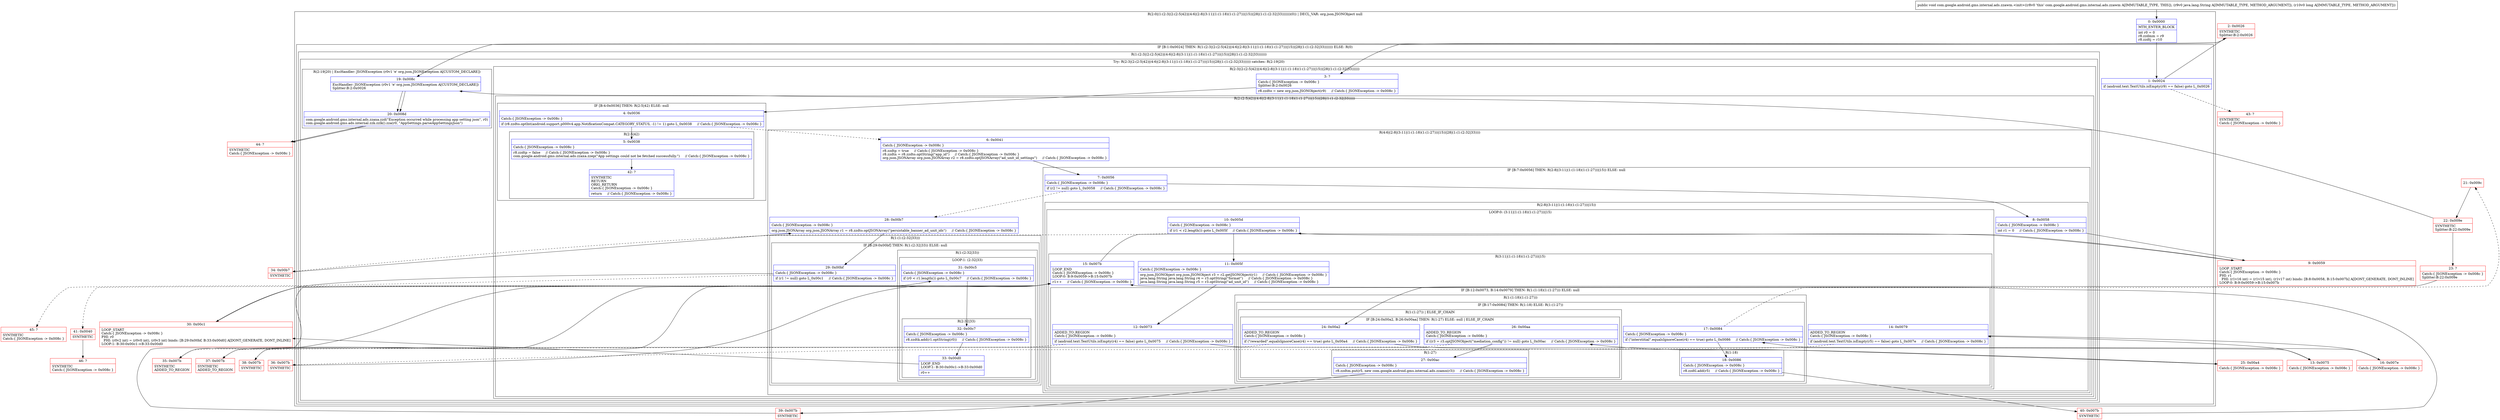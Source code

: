 digraph "CFG forcom.google.android.gms.internal.ads.zzawm.\<init\>(Ljava\/lang\/String;J)V" {
subgraph cluster_Region_970104 {
label = "R(2:0|(1:(2:3|(2:(2:5|42)|(4:6|(2:8|(3:11|(1:(1:18)(1:(1:27)))|15))|28|(1:(1:(2:32|33)))))))(0)) | DECL_VAR: org.json.JSONObject null\l";
node [shape=record,color=blue];
Node_0 [shape=record,label="{0\:\ 0x0000|MTH_ENTER_BLOCK\l|int r0 = 0\lr8.zzdmm = r9\lr8.zzdtj = r10\l}"];
subgraph cluster_IfRegion_325648204 {
label = "IF [B:1:0x0024] THEN: R(1:(2:3|(2:(2:5|42)|(4:6|(2:8|(3:11|(1:(1:18)(1:(1:27)))|15))|28|(1:(1:(2:32|33))))))) ELSE: R(0)";
node [shape=record,color=blue];
Node_1 [shape=record,label="{1\:\ 0x0024|if (android.text.TextUtils.isEmpty(r9) == false) goto L_0x0026\l}"];
subgraph cluster_Region_347738773 {
label = "R(1:(2:3|(2:(2:5|42)|(4:6|(2:8|(3:11|(1:(1:18)(1:(1:27)))|15))|28|(1:(1:(2:32|33)))))))";
node [shape=record,color=blue];
subgraph cluster_TryCatchRegion_1300870746 {
label = "Try: R(2:3|(2:(2:5|42)|(4:6|(2:8|(3:11|(1:(1:18)(1:(1:27)))|15))|28|(1:(1:(2:32|33)))))) catches: R(2:19|20)";
node [shape=record,color=blue];
subgraph cluster_Region_2066462239 {
label = "R(2:3|(2:(2:5|42)|(4:6|(2:8|(3:11|(1:(1:18)(1:(1:27)))|15))|28|(1:(1:(2:32|33))))))";
node [shape=record,color=blue];
Node_3 [shape=record,label="{3\:\ ?|Catch:\{ JSONException \-\> 0x008c \}\lSplitter:B:2:0x0026\l|r8.zzdto = new org.json.JSONObject(r9)     \/\/ Catch:\{ JSONException \-\> 0x008c \}\l}"];
subgraph cluster_Region_804103337 {
label = "R(2:(2:5|42)|(4:6|(2:8|(3:11|(1:(1:18)(1:(1:27)))|15))|28|(1:(1:(2:32|33)))))";
node [shape=record,color=blue];
subgraph cluster_IfRegion_1804019067 {
label = "IF [B:4:0x0036] THEN: R(2:5|42) ELSE: null";
node [shape=record,color=blue];
Node_4 [shape=record,label="{4\:\ 0x0036|Catch:\{ JSONException \-\> 0x008c \}\l|if (r8.zzdto.optInt(android.support.p000v4.app.NotificationCompat.CATEGORY_STATUS, \-1) != 1) goto L_0x0038     \/\/ Catch:\{ JSONException \-\> 0x008c \}\l}"];
subgraph cluster_Region_1799120183 {
label = "R(2:5|42)";
node [shape=record,color=blue];
Node_5 [shape=record,label="{5\:\ 0x0038|Catch:\{ JSONException \-\> 0x008c \}\l|r8.zzdtp = false     \/\/ Catch:\{ JSONException \-\> 0x008c \}\lcom.google.android.gms.internal.ads.zzaxa.zzep(\"App settings could not be fetched successfully.\")     \/\/ Catch:\{ JSONException \-\> 0x008c \}\l}"];
Node_42 [shape=record,label="{42\:\ ?|SYNTHETIC\lRETURN\lORIG_RETURN\lCatch:\{ JSONException \-\> 0x008c \}\l|return     \/\/ Catch:\{ JSONException \-\> 0x008c \}\l}"];
}
}
subgraph cluster_Region_1311276675 {
label = "R(4:6|(2:8|(3:11|(1:(1:18)(1:(1:27)))|15))|28|(1:(1:(2:32|33))))";
node [shape=record,color=blue];
Node_6 [shape=record,label="{6\:\ 0x0041|Catch:\{ JSONException \-\> 0x008c \}\l|r8.zzdtp = true     \/\/ Catch:\{ JSONException \-\> 0x008c \}\lr8.zzdtn = r8.zzdto.optString(\"app_id\")     \/\/ Catch:\{ JSONException \-\> 0x008c \}\lorg.json.JSONArray org.json.JSONArray r2 = r8.zzdto.optJSONArray(\"ad_unit_id_settings\")     \/\/ Catch:\{ JSONException \-\> 0x008c \}\l}"];
subgraph cluster_IfRegion_943394611 {
label = "IF [B:7:0x0056] THEN: R(2:8|(3:11|(1:(1:18)(1:(1:27)))|15)) ELSE: null";
node [shape=record,color=blue];
Node_7 [shape=record,label="{7\:\ 0x0056|Catch:\{ JSONException \-\> 0x008c \}\l|if (r2 != null) goto L_0x0058     \/\/ Catch:\{ JSONException \-\> 0x008c \}\l}"];
subgraph cluster_Region_120588165 {
label = "R(2:8|(3:11|(1:(1:18)(1:(1:27)))|15))";
node [shape=record,color=blue];
Node_8 [shape=record,label="{8\:\ 0x0058|Catch:\{ JSONException \-\> 0x008c \}\l|int r1 = 0     \/\/ Catch:\{ JSONException \-\> 0x008c \}\l}"];
subgraph cluster_LoopRegion_2064301991 {
label = "LOOP:0: (3:11|(1:(1:18)(1:(1:27)))|15)";
node [shape=record,color=blue];
Node_10 [shape=record,label="{10\:\ 0x005d|Catch:\{ JSONException \-\> 0x008c \}\l|if (r1 \< r2.length()) goto L_0x005f     \/\/ Catch:\{ JSONException \-\> 0x008c \}\l}"];
subgraph cluster_Region_1782806894 {
label = "R(3:11|(1:(1:18)(1:(1:27)))|15)";
node [shape=record,color=blue];
Node_11 [shape=record,label="{11\:\ 0x005f|Catch:\{ JSONException \-\> 0x008c \}\l|org.json.JSONObject org.json.JSONObject r3 = r2.getJSONObject(r1)     \/\/ Catch:\{ JSONException \-\> 0x008c \}\ljava.lang.String java.lang.String r4 = r3.optString(\"format\")     \/\/ Catch:\{ JSONException \-\> 0x008c \}\ljava.lang.String java.lang.String r5 = r3.optString(\"ad_unit_id\")     \/\/ Catch:\{ JSONException \-\> 0x008c \}\l}"];
subgraph cluster_IfRegion_1477501705 {
label = "IF [B:12:0x0073, B:14:0x0079] THEN: R(1:(1:18)(1:(1:27))) ELSE: null";
node [shape=record,color=blue];
Node_12 [shape=record,label="{12\:\ 0x0073|ADDED_TO_REGION\lCatch:\{ JSONException \-\> 0x008c \}\l|if (android.text.TextUtils.isEmpty(r4) == false) goto L_0x0075     \/\/ Catch:\{ JSONException \-\> 0x008c \}\l}"];
Node_14 [shape=record,label="{14\:\ 0x0079|ADDED_TO_REGION\lCatch:\{ JSONException \-\> 0x008c \}\l|if (android.text.TextUtils.isEmpty(r5) == false) goto L_0x007e     \/\/ Catch:\{ JSONException \-\> 0x008c \}\l}"];
subgraph cluster_Region_1291959553 {
label = "R(1:(1:18)(1:(1:27)))";
node [shape=record,color=blue];
subgraph cluster_IfRegion_688245262 {
label = "IF [B:17:0x0084] THEN: R(1:18) ELSE: R(1:(1:27))";
node [shape=record,color=blue];
Node_17 [shape=record,label="{17\:\ 0x0084|Catch:\{ JSONException \-\> 0x008c \}\l|if (\"interstitial\".equalsIgnoreCase(r4) == true) goto L_0x0086     \/\/ Catch:\{ JSONException \-\> 0x008c \}\l}"];
subgraph cluster_Region_781122692 {
label = "R(1:18)";
node [shape=record,color=blue];
Node_18 [shape=record,label="{18\:\ 0x0086|Catch:\{ JSONException \-\> 0x008c \}\l|r8.zzdtl.add(r5)     \/\/ Catch:\{ JSONException \-\> 0x008c \}\l}"];
}
subgraph cluster_Region_252412132 {
label = "R(1:(1:27)) | ELSE_IF_CHAIN\l";
node [shape=record,color=blue];
subgraph cluster_IfRegion_694777667 {
label = "IF [B:24:0x00a2, B:26:0x00aa] THEN: R(1:27) ELSE: null | ELSE_IF_CHAIN\l";
node [shape=record,color=blue];
Node_24 [shape=record,label="{24\:\ 0x00a2|ADDED_TO_REGION\lCatch:\{ JSONException \-\> 0x008c \}\l|if (\"rewarded\".equalsIgnoreCase(r4) == true) goto L_0x00a4     \/\/ Catch:\{ JSONException \-\> 0x008c \}\l}"];
Node_26 [shape=record,label="{26\:\ 0x00aa|ADDED_TO_REGION\lCatch:\{ JSONException \-\> 0x008c \}\l|if ((r3 = r3.optJSONObject(\"mediation_config\")) != null) goto L_0x00ac     \/\/ Catch:\{ JSONException \-\> 0x008c \}\l}"];
subgraph cluster_Region_1287603577 {
label = "R(1:27)";
node [shape=record,color=blue];
Node_27 [shape=record,label="{27\:\ 0x00ac|Catch:\{ JSONException \-\> 0x008c \}\l|r8.zzdtm.put(r5, new com.google.android.gms.internal.ads.zzamn(r3))     \/\/ Catch:\{ JSONException \-\> 0x008c \}\l}"];
}
}
}
}
}
}
Node_15 [shape=record,label="{15\:\ 0x007b|LOOP_END\lCatch:\{ JSONException \-\> 0x008c \}\lLOOP:0: B:9:0x0059\-\>B:15:0x007b\l|r1++     \/\/ Catch:\{ JSONException \-\> 0x008c \}\l}"];
}
}
}
}
Node_28 [shape=record,label="{28\:\ 0x00b7|Catch:\{ JSONException \-\> 0x008c \}\l|org.json.JSONArray org.json.JSONArray r1 = r8.zzdto.optJSONArray(\"persistable_banner_ad_unit_ids\")     \/\/ Catch:\{ JSONException \-\> 0x008c \}\l}"];
subgraph cluster_Region_1568002179 {
label = "R(1:(1:(2:32|33)))";
node [shape=record,color=blue];
subgraph cluster_IfRegion_1729289923 {
label = "IF [B:29:0x00bf] THEN: R(1:(2:32|33)) ELSE: null";
node [shape=record,color=blue];
Node_29 [shape=record,label="{29\:\ 0x00bf|Catch:\{ JSONException \-\> 0x008c \}\l|if (r1 != null) goto L_0x00c1     \/\/ Catch:\{ JSONException \-\> 0x008c \}\l}"];
subgraph cluster_Region_1441268679 {
label = "R(1:(2:32|33))";
node [shape=record,color=blue];
subgraph cluster_LoopRegion_72934726 {
label = "LOOP:1: (2:32|33)";
node [shape=record,color=blue];
Node_31 [shape=record,label="{31\:\ 0x00c5|Catch:\{ JSONException \-\> 0x008c \}\l|if (r0 \< r1.length()) goto L_0x00c7     \/\/ Catch:\{ JSONException \-\> 0x008c \}\l}"];
subgraph cluster_Region_521259305 {
label = "R(2:32|33)";
node [shape=record,color=blue];
Node_32 [shape=record,label="{32\:\ 0x00c7|Catch:\{ JSONException \-\> 0x008c \}\l|r8.zzdtk.add(r1.optString(r0))     \/\/ Catch:\{ JSONException \-\> 0x008c \}\l}"];
Node_33 [shape=record,label="{33\:\ 0x00d0|LOOP_END\lLOOP:1: B:30:0x00c1\-\>B:33:0x00d0\l|r0++\l}"];
}
}
}
}
}
}
}
}
subgraph cluster_Region_364991950 {
label = "R(2:19|20) | ExcHandler: JSONException (r0v1 'e' org.json.JSONException A[CUSTOM_DECLARE])\l";
node [shape=record,color=blue];
Node_19 [shape=record,label="{19\:\ 0x008c|ExcHandler: JSONException (r0v1 'e' org.json.JSONException A[CUSTOM_DECLARE])\lSplitter:B:2:0x0026\l}"];
Node_20 [shape=record,label="{20\:\ 0x008d|com.google.android.gms.internal.ads.zzaxa.zzd(\"Exception occurred while processing app setting json\", r0)\lcom.google.android.gms.ads.internal.zzk.zzlk().zza(r0, \"AppSettings.parseAppSettingsJson\")\l}"];
}
}
}
subgraph cluster_Region_1184820018 {
label = "R(0)";
node [shape=record,color=blue];
}
}
}
subgraph cluster_Region_364991950 {
label = "R(2:19|20) | ExcHandler: JSONException (r0v1 'e' org.json.JSONException A[CUSTOM_DECLARE])\l";
node [shape=record,color=blue];
Node_19 [shape=record,label="{19\:\ 0x008c|ExcHandler: JSONException (r0v1 'e' org.json.JSONException A[CUSTOM_DECLARE])\lSplitter:B:2:0x0026\l}"];
Node_20 [shape=record,label="{20\:\ 0x008d|com.google.android.gms.internal.ads.zzaxa.zzd(\"Exception occurred while processing app setting json\", r0)\lcom.google.android.gms.ads.internal.zzk.zzlk().zza(r0, \"AppSettings.parseAppSettingsJson\")\l}"];
}
Node_2 [shape=record,color=red,label="{2\:\ 0x0026|SYNTHETIC\lSplitter:B:2:0x0026\l}"];
Node_9 [shape=record,color=red,label="{9\:\ 0x0059|LOOP_START\lCatch:\{ JSONException \-\> 0x008c \}\lPHI: r1 \l  PHI: (r1v16 int) = (r1v15 int), (r1v17 int) binds: [B:8:0x0058, B:15:0x007b] A[DONT_GENERATE, DONT_INLINE]\lLOOP:0: B:9:0x0059\-\>B:15:0x007b\l}"];
Node_13 [shape=record,color=red,label="{13\:\ 0x0075|Catch:\{ JSONException \-\> 0x008c \}\l}"];
Node_16 [shape=record,color=red,label="{16\:\ 0x007e|Catch:\{ JSONException \-\> 0x008c \}\l}"];
Node_21 [shape=record,color=red,label="{21\:\ 0x009c}"];
Node_22 [shape=record,color=red,label="{22\:\ 0x009e|SYNTHETIC\lSplitter:B:22:0x009e\l}"];
Node_23 [shape=record,color=red,label="{23\:\ ?|Catch:\{ JSONException \-\> 0x008c \}\lSplitter:B:22:0x009e\l}"];
Node_25 [shape=record,color=red,label="{25\:\ 0x00a4|Catch:\{ JSONException \-\> 0x008c \}\l}"];
Node_30 [shape=record,color=red,label="{30\:\ 0x00c1|LOOP_START\lCatch:\{ JSONException \-\> 0x008c \}\lPHI: r0 \l  PHI: (r0v2 int) = (r0v0 int), (r0v3 int) binds: [B:29:0x00bf, B:33:0x00d0] A[DONT_GENERATE, DONT_INLINE]\lLOOP:1: B:30:0x00c1\-\>B:33:0x00d0\l}"];
Node_34 [shape=record,color=red,label="{34\:\ 0x00b7|SYNTHETIC\l}"];
Node_35 [shape=record,color=red,label="{35\:\ 0x007b|SYNTHETIC\lADDED_TO_REGION\l}"];
Node_36 [shape=record,color=red,label="{36\:\ 0x007b|SYNTHETIC\l}"];
Node_37 [shape=record,color=red,label="{37\:\ 0x007b|SYNTHETIC\lADDED_TO_REGION\l}"];
Node_38 [shape=record,color=red,label="{38\:\ 0x007b|SYNTHETIC\l}"];
Node_39 [shape=record,color=red,label="{39\:\ 0x007b|SYNTHETIC\l}"];
Node_40 [shape=record,color=red,label="{40\:\ 0x007b|SYNTHETIC\l}"];
Node_41 [shape=record,color=red,label="{41\:\ 0x0040|SYNTHETIC\l}"];
Node_43 [shape=record,color=red,label="{43\:\ ?|SYNTHETIC\lCatch:\{ JSONException \-\> 0x008c \}\l}"];
Node_44 [shape=record,color=red,label="{44\:\ ?|SYNTHETIC\lCatch:\{ JSONException \-\> 0x008c \}\l}"];
Node_45 [shape=record,color=red,label="{45\:\ ?|SYNTHETIC\lCatch:\{ JSONException \-\> 0x008c \}\l}"];
Node_46 [shape=record,color=red,label="{46\:\ ?|SYNTHETIC\lCatch:\{ JSONException \-\> 0x008c \}\l}"];
MethodNode[shape=record,label="{public void com.google.android.gms.internal.ads.zzawm.\<init\>((r8v0 'this' com.google.android.gms.internal.ads.zzawm A[IMMUTABLE_TYPE, THIS]), (r9v0 java.lang.String A[IMMUTABLE_TYPE, METHOD_ARGUMENT]), (r10v0 long A[IMMUTABLE_TYPE, METHOD_ARGUMENT])) }"];
MethodNode -> Node_0;
Node_0 -> Node_1;
Node_1 -> Node_2;
Node_1 -> Node_43[style=dashed];
Node_3 -> Node_4;
Node_4 -> Node_5;
Node_4 -> Node_6[style=dashed];
Node_5 -> Node_42;
Node_6 -> Node_7;
Node_7 -> Node_8;
Node_7 -> Node_28[style=dashed];
Node_8 -> Node_9;
Node_10 -> Node_11;
Node_10 -> Node_34[style=dashed];
Node_11 -> Node_12;
Node_12 -> Node_13;
Node_12 -> Node_35[style=dashed];
Node_14 -> Node_16;
Node_14 -> Node_36[style=dashed];
Node_17 -> Node_18;
Node_17 -> Node_21[style=dashed];
Node_18 -> Node_40;
Node_24 -> Node_25;
Node_24 -> Node_37[style=dashed];
Node_26 -> Node_27;
Node_26 -> Node_38[style=dashed];
Node_27 -> Node_39;
Node_15 -> Node_9;
Node_28 -> Node_29;
Node_29 -> Node_30;
Node_29 -> Node_45[style=dashed];
Node_31 -> Node_32;
Node_31 -> Node_41[style=dashed];
Node_32 -> Node_33;
Node_33 -> Node_30;
Node_19 -> Node_20;
Node_20 -> Node_44;
Node_19 -> Node_20;
Node_20 -> Node_44;
Node_2 -> Node_3;
Node_2 -> Node_19;
Node_9 -> Node_10;
Node_13 -> Node_14;
Node_16 -> Node_17;
Node_21 -> Node_22;
Node_22 -> Node_23;
Node_22 -> Node_19;
Node_23 -> Node_24;
Node_25 -> Node_26;
Node_30 -> Node_31;
Node_34 -> Node_28;
Node_35 -> Node_15;
Node_36 -> Node_15;
Node_37 -> Node_15;
Node_38 -> Node_15;
Node_39 -> Node_15;
Node_40 -> Node_15;
Node_41 -> Node_46;
}

